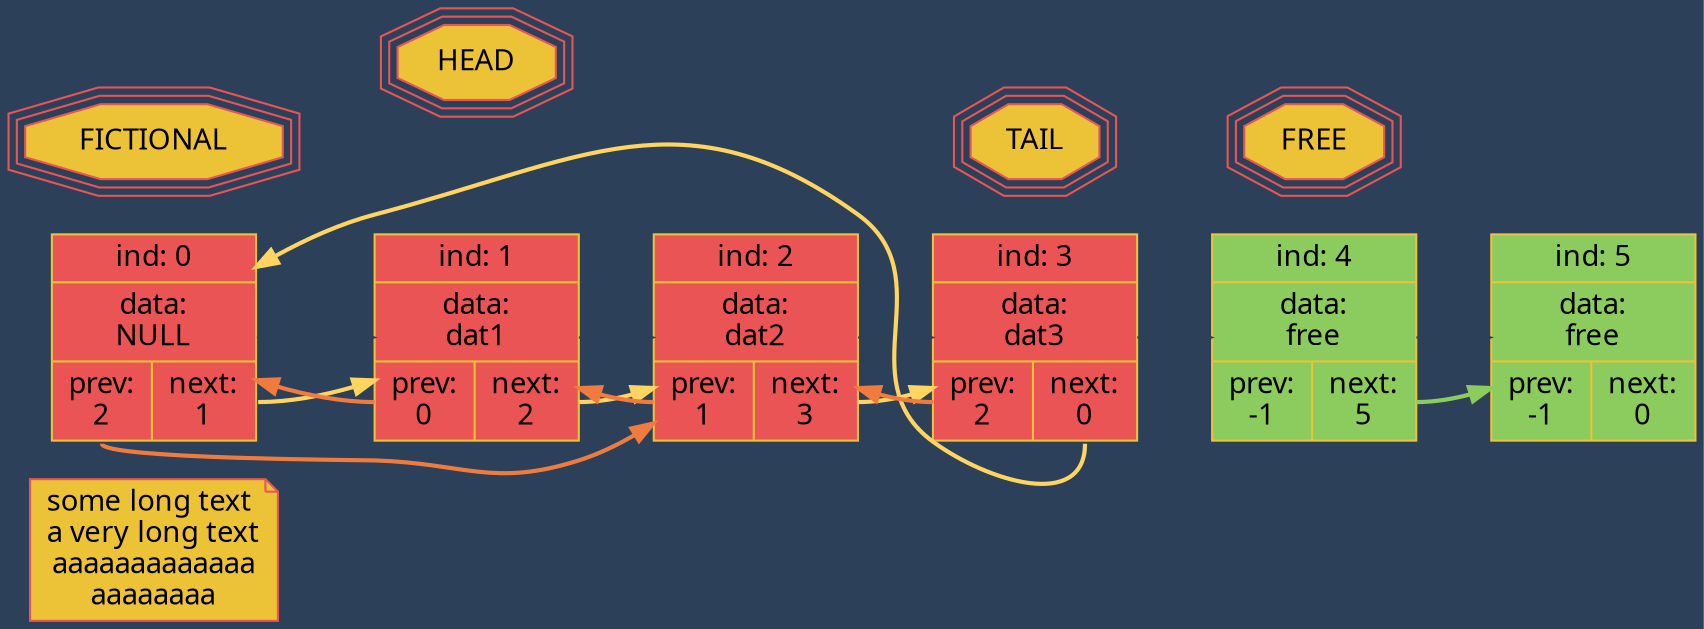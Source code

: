digraph {
    rankdir=LR;
    bgcolor="#2D4059";


    NODE_TEXT[shape=note, fontname="verdana",
        style=bold, style=filled,
        color="#EA5455", fillcolor="#ECC237",
        label = "some long text \na very long text\naaaaaaaaaaaaa\naaaaaaaa\n"]


    NODE_0[shape="record", fontname="verdana",
        style=bold, style=filled,
        color="#ECC237", fillcolor="#EA5455",
        label = "{ <i>ind: 0 }|{ data:\nNULL} | {<p>prev:\n2 |<n>next:\n1}"];


    NODE_1[shape="record", fontname="verdana",
        style=bold, style=filled,
        color="#ECC237", fillcolor="#EA5455",
        label = "{ <i>ind: 1 }|{ data:\ndat1} | {<p>prev:\n0 |<n>next:\n2}"];
    NODE_2[shape="record", fontname="verdana",
        style=bold, style=filled,
        color="#ECC237", fillcolor="#EA5455",
        label = "{ <i>ind: 2 }|{ data:\ndat2} | {<p>prev:\n1 |<n>next:\n3}"];
    NODE_3[shape="record", fontname="verdana",
        style=bold, style=filled,
        color="#ECC237", fillcolor="#EA5455",
        label = "{ <i>ind: 3 }|{ data:\ndat3} | {<p>prev:\n2 |<n>next:\n0}"];


    NODE_4[shape="record", fontname="verdana",
        style=bold, style=filled,
        color="#ECC237", fillcolor="#8ccb5e",
        label = "{ <i>ind: 4 }|{ data:\nfree} | {<p>prev:\n-1 |<n>next:\n5}"];
    NODE_5[shape="record", fontname="verdana",
        style=bold, style=filled,
        color="#ECC237", fillcolor="#8ccb5e",
        label = "{ <i>ind: 5 }|{ data:\nfree} | {<p>prev:\n-1 |<n>next:\n0}"];


    /* #8ccb5e green */

    FICTIONAL[shape=tripleoctagon, style=filled,
    fontname="verdana", color="#EA5455", fillcolor="#ECC237"];

    HEAD[shape=tripleoctagon, style=filled,
    fontname="verdana", color="#EA5455", fillcolor="#ECC237"];

    TAIL[shape=tripleoctagon, style=filled,
    fontname="verdana", color="#EA5455", fillcolor="#ECC237"];

    FREE[shape=tripleoctagon, style=filled,
    fontname="verdana", color="#EA5455", fillcolor="#ECC237"];


    NODE_0->NODE_1[weight=10, color="#2D4059"];
    NODE_1->NODE_2[weight=10, color="#2D4059"];
    NODE_2->NODE_3[weight=10, color="#2D4059"];
    NODE_3->NODE_4[weight=10, color="#2D4059"];
    NODE_4->NODE_5[weight=10, color="#2D4059"];


    { rank=same; FICTIONAL; NODE_0; }
    { rank=same; HEAD; NODE_1; }
    { rank=same; TAIL; NODE_3; }
    { rank=same; FREE; NODE_4; }


    NODE_0:<p>->NODE_2[color="#F07B3F", penwidth=2];
    NODE_0:<n>->NODE_1[color="#FFD460", penwidth=2];

    NODE_1:<p>->NODE_0[color="#F07B3F", penwidth=2];
    NODE_1:<n>->NODE_2[color="#FFD460", penwidth=2];

    NODE_2:<p>->NODE_1[color="#F07B3F", penwidth=2];
    NODE_2:<n>->NODE_3[color="#FFD460", penwidth=2];

    NODE_3:<p>->NODE_2[color="#F07B3F", penwidth=2];
    NODE_3:<n>->NODE_0[color="#FFD460", penwidth=2];


    NODE_4:<n>->NODE_5[color="#8ccb5e", penwidth=2];

}

